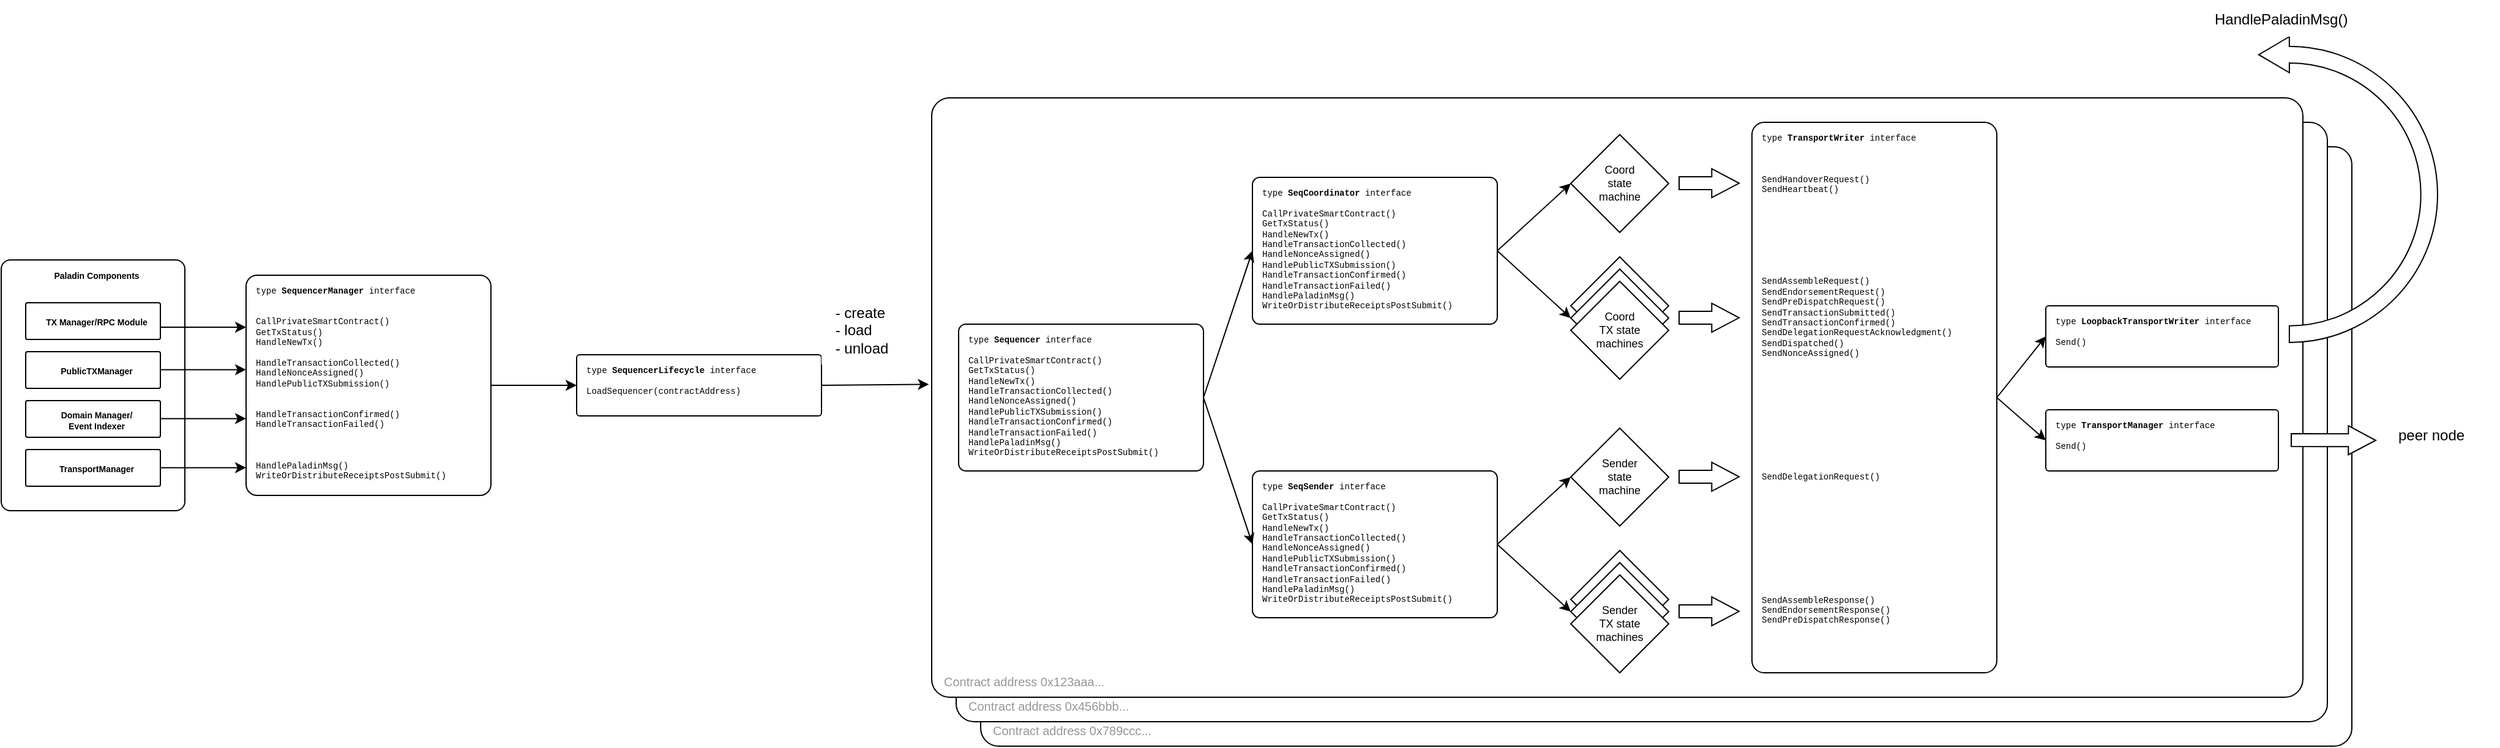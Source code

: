 <mxfile version="25.0.1">
  <diagram name="Page-1" id="C8NSOBrv79tDnDeP1kUS">
    <mxGraphModel grid="1" page="1" gridSize="10" guides="1" tooltips="1" connect="1" arrows="1" fold="1" pageScale="1" pageWidth="827" pageHeight="1169" math="0" shadow="0">
      <root>
        <mxCell id="0" />
        <mxCell id="1" parent="0" />
        <mxCell id="aNiqXzNtH5demji9GXow-50" value="&lt;font style=&quot;font-size: 10px;&quot; color=&quot;#969696&quot;&gt;Contract address 0x789ccc...&lt;/font&gt;" style="rounded=1;whiteSpace=wrap;html=1;arcSize=3;align=left;verticalAlign=bottom;spacingLeft=8;spacingBottom=4;" vertex="1" parent="1">
          <mxGeometry x="600" y="200" width="1120" height="490" as="geometry" />
        </mxCell>
        <mxCell id="aNiqXzNtH5demji9GXow-49" value="&lt;font style=&quot;font-size: 10px;&quot; color=&quot;#969696&quot;&gt;Contract address 0x456bbb...&lt;/font&gt;" style="rounded=1;whiteSpace=wrap;html=1;arcSize=3;align=left;verticalAlign=bottom;spacingLeft=8;spacingBottom=4;" vertex="1" parent="1">
          <mxGeometry x="580" y="180" width="1120" height="490" as="geometry" />
        </mxCell>
        <mxCell id="aNiqXzNtH5demji9GXow-4" value="&lt;font style=&quot;font-size: 10px;&quot; color=&quot;#969696&quot;&gt;Contract address 0x123aaa...&lt;/font&gt;" style="rounded=1;whiteSpace=wrap;html=1;arcSize=3;align=left;verticalAlign=bottom;spacingLeft=8;spacingBottom=4;" vertex="1" parent="1">
          <mxGeometry x="560" y="160" width="1120" height="490" as="geometry" />
        </mxCell>
        <mxCell id="aNiqXzNtH5demji9GXow-1" value="type &lt;b&gt;SequencerManager&lt;/b&gt; interface&lt;br&gt;&lt;br&gt;&lt;br&gt;CallPrivateSmartContract()&lt;br&gt;GetTxStatus()&lt;br&gt;HandleNewTx()&lt;div&gt;&lt;br&gt;HandleTransactionCollected()&lt;br&gt;HandleNonceAssigned()&lt;br&gt;HandlePublicTXSubmission()&lt;/div&gt;&lt;div&gt;&lt;br&gt;&lt;/div&gt;&lt;div&gt;&lt;br&gt;HandleTransactionConfirmed()&lt;br&gt;HandleTransactionFailed()&lt;/div&gt;&lt;div&gt;&lt;br&gt;&lt;/div&gt;&lt;div&gt;&lt;br&gt;&lt;/div&gt;&lt;div&gt;&lt;br&gt;&lt;/div&gt;&lt;div&gt;HandlePaladinMsg()&lt;br&gt;WriteOrDistributeReceiptsPostSubmit()&lt;/div&gt;" style="rounded=1;whiteSpace=wrap;fontSize=7;align=left;verticalAlign=top;arcSize=5;fontFamily=Courier New;spacingLeft=6;spacingTop=2;html=1;" vertex="1" parent="1">
          <mxGeometry y="305" width="200" height="180" as="geometry" />
        </mxCell>
        <mxCell id="aNiqXzNtH5demji9GXow-2" value="type &lt;b&gt;SequencerLifecycle&lt;/b&gt; interface&lt;br&gt;&lt;br&gt;LoadSequencer(contractAddress)" style="rounded=1;whiteSpace=wrap;fontSize=7;align=left;verticalAlign=top;arcSize=5;fontFamily=Courier New;spacingLeft=6;spacingTop=2;html=1;" vertex="1" parent="1">
          <mxGeometry x="270" y="370" width="200" height="50" as="geometry" />
        </mxCell>
        <mxCell id="aNiqXzNtH5demji9GXow-3" value="type &lt;b&gt;Sequencer&lt;/b&gt; interface&lt;br&gt;&lt;br&gt;CallPrivateSmartContract()&lt;br&gt;GetTxStatus()&lt;br&gt;HandleNewTx()&lt;br&gt;HandleTransactionCollected()&lt;br&gt;HandleNonceAssigned()&lt;br&gt;HandlePublicTXSubmission()&lt;br&gt;HandleTransactionConfirmed()&lt;br&gt;HandleTransactionFailed()&lt;br&gt;HandlePaladinMsg()&lt;br&gt;WriteOrDistributeReceiptsPostSubmit()" style="rounded=1;whiteSpace=wrap;fontSize=7;align=left;verticalAlign=top;arcSize=5;fontFamily=Courier New;spacingLeft=6;spacingTop=2;html=1;" vertex="1" parent="1">
          <mxGeometry x="582" y="345" width="200" height="120" as="geometry" />
        </mxCell>
        <mxCell id="aNiqXzNtH5demji9GXow-5" value="type &lt;b&gt;SeqCoordinator&lt;/b&gt; interface&lt;br&gt;&lt;br&gt;CallPrivateSmartContract()&lt;br&gt;GetTxStatus()&lt;br&gt;HandleNewTx()&lt;br&gt;HandleTransactionCollected()&lt;br&gt;HandleNonceAssigned()&lt;br&gt;HandlePublicTXSubmission()&lt;br&gt;HandleTransactionConfirmed()&lt;br&gt;HandleTransactionFailed()&lt;br&gt;HandlePaladinMsg()&lt;br&gt;WriteOrDistributeReceiptsPostSubmit()" style="rounded=1;whiteSpace=wrap;fontSize=7;align=left;verticalAlign=top;arcSize=5;fontFamily=Courier New;spacingLeft=6;spacingTop=2;html=1;" vertex="1" parent="1">
          <mxGeometry x="822" y="225" width="200" height="120" as="geometry" />
        </mxCell>
        <mxCell id="aNiqXzNtH5demji9GXow-6" value="type &lt;b&gt;SeqSender&lt;/b&gt; interface&lt;br&gt;&lt;br&gt;CallPrivateSmartContract()&lt;br&gt;GetTxStatus()&lt;br&gt;HandleNewTx()&lt;br&gt;HandleTransactionCollected()&lt;br&gt;HandleNonceAssigned()&lt;br&gt;HandlePublicTXSubmission()&lt;br&gt;HandleTransactionConfirmed()&lt;br&gt;HandleTransactionFailed()&lt;br&gt;HandlePaladinMsg()&lt;br&gt;WriteOrDistributeReceiptsPostSubmit()" style="rounded=1;whiteSpace=wrap;fontSize=7;align=left;verticalAlign=top;arcSize=5;fontFamily=Courier New;spacingLeft=6;spacingTop=2;html=1;" vertex="1" parent="1">
          <mxGeometry x="822" y="465" width="200" height="120" as="geometry" />
        </mxCell>
        <mxCell id="aNiqXzNtH5demji9GXow-7" value="type &lt;b&gt;TransportWriter&lt;/b&gt; interface&lt;br&gt;&lt;br&gt;&lt;br&gt;&lt;br&gt;&lt;div&gt;SendHandoverRequest()&lt;br&gt;SendHeartbeat()&lt;br&gt;&lt;br&gt;&lt;br&gt;&lt;br&gt;&lt;br&gt;&lt;br&gt;&lt;br&gt;&lt;br&gt;&lt;br&gt;SendAssembleRequest()&lt;br&gt;SendEndorsementRequest()&lt;br&gt;SendPreDispatchRequest()&lt;br&gt;SendTransactionSubmitted()&lt;br&gt;SendTransactionConfirmed()&lt;br&gt;SendDelegationRequestAcknowledgment()&lt;br&gt;SendDispatched()&lt;br&gt;SendNonceAssigned()&lt;br&gt;&lt;br&gt;&lt;br&gt;&lt;br&gt;&lt;br&gt;&lt;br&gt;&lt;br&gt;&lt;br&gt;&lt;br&gt;&lt;br&gt;&lt;br&gt;&lt;br&gt;&lt;/div&gt;&lt;div&gt;SendDelegationRequest()&lt;div&gt;&lt;br&gt;&lt;/div&gt;&lt;div&gt;&lt;br&gt;&lt;/div&gt;&lt;div&gt;&lt;br&gt;&lt;/div&gt;&lt;div&gt;&lt;br&gt;&lt;/div&gt;&lt;div&gt;&lt;br&gt;&lt;/div&gt;&lt;div&gt;&lt;br&gt;&lt;/div&gt;&lt;div&gt;&lt;br&gt;&lt;/div&gt;&lt;div&gt;&lt;br&gt;&lt;/div&gt;&lt;div&gt;&lt;br&gt;&lt;/div&gt;&lt;div&gt;&lt;br&gt;&lt;/div&gt;&lt;div&gt;&lt;br&gt;SendAssembleResponse()&lt;br&gt;SendEndorsementResponse()&lt;br&gt;SendPreDispatchResponse()&lt;/div&gt;&lt;/div&gt;" style="rounded=1;whiteSpace=wrap;fontSize=7;align=left;verticalAlign=top;arcSize=5;fontFamily=Courier New;spacingLeft=6;spacingTop=2;html=1;" vertex="1" parent="1">
          <mxGeometry x="1230" y="180" width="200" height="450" as="geometry" />
        </mxCell>
        <mxCell id="aNiqXzNtH5demji9GXow-8" value="&lt;font&gt;Coord&lt;/font&gt;&lt;div&gt;&lt;font&gt;state&lt;/font&gt;&lt;/div&gt;&lt;div&gt;&lt;font&gt;machine&lt;/font&gt;&lt;/div&gt;" style="rhombus;whiteSpace=wrap;html=1;fontSize=9;" vertex="1" parent="1">
          <mxGeometry x="1082" y="190" width="80" height="80" as="geometry" />
        </mxCell>
        <mxCell id="aNiqXzNtH5demji9GXow-9" value="&lt;font&gt;Coord&lt;/font&gt;&lt;div&gt;&lt;font&gt;TX state&lt;/font&gt;&lt;/div&gt;&lt;div&gt;&lt;font&gt;machine&lt;/font&gt;&lt;/div&gt;" style="rhombus;whiteSpace=wrap;html=1;fontSize=9;" vertex="1" parent="1">
          <mxGeometry x="1082" y="290" width="80" height="80" as="geometry" />
        </mxCell>
        <mxCell id="aNiqXzNtH5demji9GXow-10" value="&lt;font&gt;Coord&lt;/font&gt;&lt;div&gt;&lt;font&gt;TX state&lt;/font&gt;&lt;/div&gt;&lt;div&gt;&lt;font&gt;machine&lt;/font&gt;&lt;/div&gt;" style="rhombus;whiteSpace=wrap;html=1;fontSize=9;" vertex="1" parent="1">
          <mxGeometry x="1082" y="300" width="80" height="80" as="geometry" />
        </mxCell>
        <mxCell id="aNiqXzNtH5demji9GXow-11" value="&lt;font&gt;Coord&lt;/font&gt;&lt;div&gt;&lt;font&gt;TX state&lt;/font&gt;&lt;/div&gt;&lt;div&gt;&lt;font&gt;machines&lt;/font&gt;&lt;/div&gt;" style="rhombus;whiteSpace=wrap;html=1;fontSize=9;direction=south;" vertex="1" parent="1">
          <mxGeometry x="1082" y="310" width="80" height="80" as="geometry" />
        </mxCell>
        <mxCell id="aNiqXzNtH5demji9GXow-12" value="&lt;div&gt;&lt;font&gt;Sender&lt;/font&gt;&lt;/div&gt;&lt;div&gt;&lt;font&gt;state&lt;/font&gt;&lt;/div&gt;&lt;div&gt;&lt;font&gt;machine&lt;/font&gt;&lt;/div&gt;" style="rhombus;whiteSpace=wrap;html=1;fontSize=9;" vertex="1" parent="1">
          <mxGeometry x="1082" y="430" width="80" height="80" as="geometry" />
        </mxCell>
        <mxCell id="aNiqXzNtH5demji9GXow-13" value="&lt;font&gt;Coord&lt;/font&gt;&lt;div&gt;&lt;font&gt;TX state&lt;/font&gt;&lt;/div&gt;&lt;div&gt;&lt;font&gt;machine&lt;/font&gt;&lt;/div&gt;" style="rhombus;whiteSpace=wrap;html=1;fontSize=9;" vertex="1" parent="1">
          <mxGeometry x="1082" y="530" width="80" height="80" as="geometry" />
        </mxCell>
        <mxCell id="aNiqXzNtH5demji9GXow-14" value="&lt;font&gt;Coord&lt;/font&gt;&lt;div&gt;&lt;font&gt;TX state&lt;/font&gt;&lt;/div&gt;&lt;div&gt;&lt;font&gt;machine&lt;/font&gt;&lt;/div&gt;" style="rhombus;whiteSpace=wrap;html=1;fontSize=9;" vertex="1" parent="1">
          <mxGeometry x="1082" y="540" width="80" height="80" as="geometry" />
        </mxCell>
        <mxCell id="aNiqXzNtH5demji9GXow-15" value="Sender&lt;br&gt;&lt;div&gt;&lt;font&gt;TX state&lt;/font&gt;&lt;/div&gt;&lt;div&gt;&lt;font&gt;machines&lt;/font&gt;&lt;/div&gt;" style="rhombus;whiteSpace=wrap;html=1;fontSize=9;direction=south;" vertex="1" parent="1">
          <mxGeometry x="1082" y="550" width="80" height="80" as="geometry" />
        </mxCell>
        <mxCell id="aNiqXzNtH5demji9GXow-23" value="" style="endArrow=classic;html=1;rounded=0;entryX=0;entryY=0.5;entryDx=0;entryDy=0;exitX=1;exitY=0.5;exitDx=0;exitDy=0;" edge="1" parent="1" source="aNiqXzNtH5demji9GXow-5" target="aNiqXzNtH5demji9GXow-10">
          <mxGeometry width="50" height="50" relative="1" as="geometry">
            <mxPoint x="780" y="430" as="sourcePoint" />
            <mxPoint x="830" y="380" as="targetPoint" />
          </mxGeometry>
        </mxCell>
        <mxCell id="aNiqXzNtH5demji9GXow-24" value="" style="endArrow=classic;html=1;rounded=0;entryX=0;entryY=0.5;entryDx=0;entryDy=0;exitX=1;exitY=0.5;exitDx=0;exitDy=0;" edge="1" parent="1" source="aNiqXzNtH5demji9GXow-5" target="aNiqXzNtH5demji9GXow-8">
          <mxGeometry width="50" height="50" relative="1" as="geometry">
            <mxPoint x="780" y="430" as="sourcePoint" />
            <mxPoint x="830" y="380" as="targetPoint" />
          </mxGeometry>
        </mxCell>
        <mxCell id="aNiqXzNtH5demji9GXow-25" value="" style="endArrow=classic;html=1;rounded=0;entryX=0;entryY=0.5;entryDx=0;entryDy=0;exitX=1;exitY=0.5;exitDx=0;exitDy=0;" edge="1" parent="1" source="aNiqXzNtH5demji9GXow-6" target="aNiqXzNtH5demji9GXow-12">
          <mxGeometry width="50" height="50" relative="1" as="geometry">
            <mxPoint x="780" y="430" as="sourcePoint" />
            <mxPoint x="830" y="380" as="targetPoint" />
          </mxGeometry>
        </mxCell>
        <mxCell id="aNiqXzNtH5demji9GXow-26" value="" style="endArrow=classic;html=1;rounded=0;entryX=0;entryY=0.5;entryDx=0;entryDy=0;exitX=1;exitY=0.5;exitDx=0;exitDy=0;" edge="1" parent="1" source="aNiqXzNtH5demji9GXow-6" target="aNiqXzNtH5demji9GXow-14">
          <mxGeometry width="50" height="50" relative="1" as="geometry">
            <mxPoint x="780" y="430" as="sourcePoint" />
            <mxPoint x="830" y="380" as="targetPoint" />
          </mxGeometry>
        </mxCell>
        <mxCell id="aNiqXzNtH5demji9GXow-27" value="" style="endArrow=classic;html=1;rounded=0;entryX=0;entryY=0.5;entryDx=0;entryDy=0;exitX=1;exitY=0.5;exitDx=0;exitDy=0;" edge="1" parent="1" source="aNiqXzNtH5demji9GXow-3" target="aNiqXzNtH5demji9GXow-5">
          <mxGeometry width="50" height="50" relative="1" as="geometry">
            <mxPoint x="780" y="430" as="sourcePoint" />
            <mxPoint x="830" y="380" as="targetPoint" />
          </mxGeometry>
        </mxCell>
        <mxCell id="aNiqXzNtH5demji9GXow-28" value="" style="endArrow=classic;html=1;rounded=0;entryX=0;entryY=0.5;entryDx=0;entryDy=0;exitX=1;exitY=0.5;exitDx=0;exitDy=0;" edge="1" parent="1" source="aNiqXzNtH5demji9GXow-3" target="aNiqXzNtH5demji9GXow-6">
          <mxGeometry width="50" height="50" relative="1" as="geometry">
            <mxPoint x="780" y="430" as="sourcePoint" />
            <mxPoint x="830" y="380" as="targetPoint" />
          </mxGeometry>
        </mxCell>
        <mxCell id="aNiqXzNtH5demji9GXow-34" value="" style="shape=flexArrow;endArrow=classic;html=1;rounded=0;width=10.476;endSize=7.114;endWidth=12.154;" edge="1" parent="1">
          <mxGeometry width="50" height="50" relative="1" as="geometry">
            <mxPoint x="1170" y="229.76" as="sourcePoint" />
            <mxPoint x="1220" y="229.76" as="targetPoint" />
          </mxGeometry>
        </mxCell>
        <mxCell id="aNiqXzNtH5demji9GXow-35" value="" style="shape=flexArrow;endArrow=classic;html=1;rounded=0;width=10.476;endSize=7.114;endWidth=12.154;" edge="1" parent="1">
          <mxGeometry width="50" height="50" relative="1" as="geometry">
            <mxPoint x="1170" y="339.76" as="sourcePoint" />
            <mxPoint x="1220" y="339.76" as="targetPoint" />
          </mxGeometry>
        </mxCell>
        <mxCell id="aNiqXzNtH5demji9GXow-36" value="" style="shape=flexArrow;endArrow=classic;html=1;rounded=0;width=10.476;endSize=7.114;endWidth=12.154;" edge="1" parent="1">
          <mxGeometry width="50" height="50" relative="1" as="geometry">
            <mxPoint x="1170" y="469.76" as="sourcePoint" />
            <mxPoint x="1220" y="469.76" as="targetPoint" />
          </mxGeometry>
        </mxCell>
        <mxCell id="aNiqXzNtH5demji9GXow-37" value="" style="shape=flexArrow;endArrow=classic;html=1;rounded=0;width=10.476;endSize=7.114;endWidth=12.154;" edge="1" parent="1">
          <mxGeometry width="50" height="50" relative="1" as="geometry">
            <mxPoint x="1170" y="579.76" as="sourcePoint" />
            <mxPoint x="1220" y="579.76" as="targetPoint" />
          </mxGeometry>
        </mxCell>
        <mxCell id="aNiqXzNtH5demji9GXow-39" value="type &lt;b&gt;LoopbackTransportWriter&lt;/b&gt; interface&lt;div&gt;&lt;br&gt;&lt;/div&gt;&lt;div&gt;Send()&lt;/div&gt;" style="rounded=1;whiteSpace=wrap;fontSize=7;align=left;verticalAlign=top;arcSize=5;fontFamily=Courier New;spacingLeft=6;spacingTop=2;html=1;textDirection=ltr;" vertex="1" parent="1">
          <mxGeometry x="1470" y="330" width="190" height="50" as="geometry" />
        </mxCell>
        <mxCell id="aNiqXzNtH5demji9GXow-40" value="type &lt;b&gt;TransportManager&lt;/b&gt; interface&lt;div&gt;&lt;br&gt;&lt;/div&gt;&lt;div&gt;Send()&lt;/div&gt;" style="rounded=1;whiteSpace=wrap;fontSize=7;align=left;verticalAlign=top;arcSize=5;fontFamily=Courier New;spacingLeft=6;spacingTop=2;html=1;textDirection=ltr;" vertex="1" parent="1">
          <mxGeometry x="1470" y="415" width="190" height="50" as="geometry" />
        </mxCell>
        <mxCell id="aNiqXzNtH5demji9GXow-41" value="" style="endArrow=classic;html=1;rounded=0;entryX=0;entryY=0.5;entryDx=0;entryDy=0;exitX=1;exitY=0.5;exitDx=0;exitDy=0;" edge="1" parent="1" source="aNiqXzNtH5demji9GXow-7" target="aNiqXzNtH5demji9GXow-39">
          <mxGeometry width="50" height="50" relative="1" as="geometry">
            <mxPoint x="1390" y="400" as="sourcePoint" />
            <mxPoint x="1430" y="280" as="targetPoint" />
          </mxGeometry>
        </mxCell>
        <mxCell id="aNiqXzNtH5demji9GXow-42" value="" style="endArrow=classic;html=1;rounded=0;entryX=0;entryY=0.5;entryDx=0;entryDy=0;exitX=1;exitY=0.5;exitDx=0;exitDy=0;" edge="1" parent="1" source="aNiqXzNtH5demji9GXow-7" target="aNiqXzNtH5demji9GXow-40">
          <mxGeometry width="50" height="50" relative="1" as="geometry">
            <mxPoint x="1440" y="415" as="sourcePoint" />
            <mxPoint x="1480" y="365" as="targetPoint" />
          </mxGeometry>
        </mxCell>
        <mxCell id="aNiqXzNtH5demji9GXow-43" value="" style="shape=flexArrow;endArrow=classic;html=1;rounded=0;width=10.476;endSize=7.114;endWidth=12.154;fillColor=#FFFFFF;" edge="1" parent="1">
          <mxGeometry width="50" height="50" relative="1" as="geometry">
            <mxPoint x="1670" y="439.76" as="sourcePoint" />
            <mxPoint x="1740" y="440" as="targetPoint" />
          </mxGeometry>
        </mxCell>
        <mxCell id="aNiqXzNtH5demji9GXow-44" value="&lt;font style=&quot;font-size: 12px;&quot;&gt;peer node&lt;/font&gt;" style="rounded=1;whiteSpace=wrap;fontSize=7;align=left;verticalAlign=top;arcSize=5;fontFamily=Helvetica;spacingLeft=6;spacingTop=2;html=1;textDirection=ltr;strokeColor=none;" vertex="1" parent="1">
          <mxGeometry x="1750" y="420" width="90" height="30" as="geometry" />
        </mxCell>
        <mxCell id="aNiqXzNtH5demji9GXow-45" value="" style="html=1;shadow=0;dashed=0;align=center;verticalAlign=middle;shape=mxgraph.arrows2.uTurnArrow;dy=6.83;arrowHead=29.43;dx2=25;rotation=-180;flipV=1;" vertex="1" parent="1">
          <mxGeometry x="1670" y="110" width="120" height="250" as="geometry" />
        </mxCell>
        <mxCell id="aNiqXzNtH5demji9GXow-46" value="&lt;font style=&quot;font-size: 12px;&quot;&gt;HandlePaladinMsg()&lt;/font&gt;" style="rounded=1;whiteSpace=wrap;fontSize=7;align=left;verticalAlign=top;arcSize=5;fontFamily=Helvetica;spacingLeft=6;spacingTop=2;html=1;textDirection=ltr;strokeColor=none;" vertex="1" parent="1">
          <mxGeometry x="1600" y="80" width="90" height="30" as="geometry" />
        </mxCell>
        <mxCell id="aNiqXzNtH5demji9GXow-52" value="&lt;span style=&quot;font-size: 12px;&quot;&gt;&amp;nbsp;- create&lt;/span&gt;&lt;div&gt;&lt;span style=&quot;font-size: 12px;&quot;&gt;&amp;nbsp;- load&lt;/span&gt;&lt;/div&gt;&lt;div&gt;&lt;span style=&quot;font-size: 12px;&quot;&gt;&amp;nbsp;- unload&lt;/span&gt;&lt;/div&gt;" style="rounded=1;whiteSpace=wrap;fontSize=7;align=left;verticalAlign=top;arcSize=5;fontFamily=Helvetica;spacingLeft=6;spacingTop=2;html=1;textDirection=ltr;strokeColor=none;" vertex="1" parent="1">
          <mxGeometry x="470" y="320" width="70" height="60" as="geometry" />
        </mxCell>
        <mxCell id="aNiqXzNtH5demji9GXow-53" value="&lt;b&gt;Paladin Components&lt;/b&gt;" style="rounded=1;whiteSpace=wrap;fontSize=7;align=center;verticalAlign=top;arcSize=5;fontFamily=Helvetica;spacingLeft=6;spacingTop=2;html=1;" vertex="1" parent="1">
          <mxGeometry x="-200" y="292.5" width="150" height="205" as="geometry" />
        </mxCell>
        <mxCell id="aNiqXzNtH5demji9GXow-54" value="&lt;b&gt;TX Manager/RPC Module&lt;/b&gt;" style="rounded=1;whiteSpace=wrap;fontSize=7;align=center;verticalAlign=middle;arcSize=5;fontFamily=Helvetica;spacingLeft=6;spacingTop=2;html=1;" vertex="1" parent="1">
          <mxGeometry x="-180" y="327.5" width="110" height="30" as="geometry" />
        </mxCell>
        <mxCell id="aNiqXzNtH5demji9GXow-55" value="&lt;b&gt;PublicTXManager&lt;/b&gt;" style="rounded=1;whiteSpace=wrap;fontSize=7;align=center;verticalAlign=middle;arcSize=5;fontFamily=Helvetica;spacingLeft=6;spacingTop=2;html=1;" vertex="1" parent="1">
          <mxGeometry x="-180" y="367.5" width="110" height="30" as="geometry" />
        </mxCell>
        <mxCell id="aNiqXzNtH5demji9GXow-56" value="&lt;b&gt;Domain Manager/&lt;/b&gt;&lt;div&gt;&lt;b&gt;Event Indexer&lt;/b&gt;&lt;/div&gt;" style="rounded=1;whiteSpace=wrap;fontSize=7;align=center;verticalAlign=middle;arcSize=5;fontFamily=Helvetica;spacingLeft=6;spacingTop=2;html=1;" vertex="1" parent="1">
          <mxGeometry x="-180" y="407.5" width="110" height="30" as="geometry" />
        </mxCell>
        <mxCell id="aNiqXzNtH5demji9GXow-57" value="&lt;b&gt;TransportManager&lt;/b&gt;" style="rounded=1;whiteSpace=wrap;fontSize=7;align=center;verticalAlign=middle;arcSize=5;fontFamily=Helvetica;spacingLeft=6;spacingTop=2;html=1;" vertex="1" parent="1">
          <mxGeometry x="-180" y="447.5" width="110" height="30" as="geometry" />
        </mxCell>
        <mxCell id="aNiqXzNtH5demji9GXow-62" value="" style="endArrow=classic;html=1;rounded=0;exitX=1;exitY=0.5;exitDx=0;exitDy=0;entryX=0;entryY=0.207;entryDx=0;entryDy=0;entryPerimeter=0;" edge="1" parent="1">
          <mxGeometry width="50" height="50" relative="1" as="geometry">
            <mxPoint x="-70" y="347.5" as="sourcePoint" />
            <mxPoint y="347.5" as="targetPoint" />
          </mxGeometry>
        </mxCell>
        <mxCell id="aNiqXzNtH5demji9GXow-63" value="" style="endArrow=classic;html=1;rounded=0;exitX=1;exitY=0.5;exitDx=0;exitDy=0;entryX=0;entryY=0.207;entryDx=0;entryDy=0;entryPerimeter=0;" edge="1" parent="1">
          <mxGeometry width="50" height="50" relative="1" as="geometry">
            <mxPoint x="-70" y="382.22" as="sourcePoint" />
            <mxPoint y="382.22" as="targetPoint" />
          </mxGeometry>
        </mxCell>
        <mxCell id="aNiqXzNtH5demji9GXow-64" value="" style="endArrow=classic;html=1;rounded=0;exitX=1;exitY=0.5;exitDx=0;exitDy=0;entryX=0;entryY=0.207;entryDx=0;entryDy=0;entryPerimeter=0;" edge="1" parent="1">
          <mxGeometry width="50" height="50" relative="1" as="geometry">
            <mxPoint x="-70" y="422.22" as="sourcePoint" />
            <mxPoint y="422.22" as="targetPoint" />
          </mxGeometry>
        </mxCell>
        <mxCell id="aNiqXzNtH5demji9GXow-65" value="" style="endArrow=classic;html=1;rounded=0;exitX=1;exitY=0.5;exitDx=0;exitDy=0;entryX=0;entryY=0.207;entryDx=0;entryDy=0;entryPerimeter=0;" edge="1" parent="1">
          <mxGeometry width="50" height="50" relative="1" as="geometry">
            <mxPoint x="-70" y="462.36" as="sourcePoint" />
            <mxPoint y="462.36" as="targetPoint" />
          </mxGeometry>
        </mxCell>
        <mxCell id="aNiqXzNtH5demji9GXow-66" value="" style="endArrow=classic;html=1;rounded=0;entryX=0;entryY=0.5;entryDx=0;entryDy=0;exitX=1;exitY=0.5;exitDx=0;exitDy=0;" edge="1" parent="1" source="aNiqXzNtH5demji9GXow-1" target="aNiqXzNtH5demji9GXow-2">
          <mxGeometry width="50" height="50" relative="1" as="geometry">
            <mxPoint x="210" y="380" as="sourcePoint" />
            <mxPoint x="250" y="392.16" as="targetPoint" />
          </mxGeometry>
        </mxCell>
        <mxCell id="aNiqXzNtH5demji9GXow-68" value="" style="endArrow=classic;html=1;rounded=0;entryX=-0.002;entryY=0.478;entryDx=0;entryDy=0;entryPerimeter=0;exitX=1;exitY=0.5;exitDx=0;exitDy=0;" edge="1" parent="1" source="aNiqXzNtH5demji9GXow-2" target="aNiqXzNtH5demji9GXow-4">
          <mxGeometry width="50" height="50" relative="1" as="geometry">
            <mxPoint x="490" y="410" as="sourcePoint" />
            <mxPoint x="520" y="395.0" as="targetPoint" />
          </mxGeometry>
        </mxCell>
      </root>
    </mxGraphModel>
  </diagram>
</mxfile>
